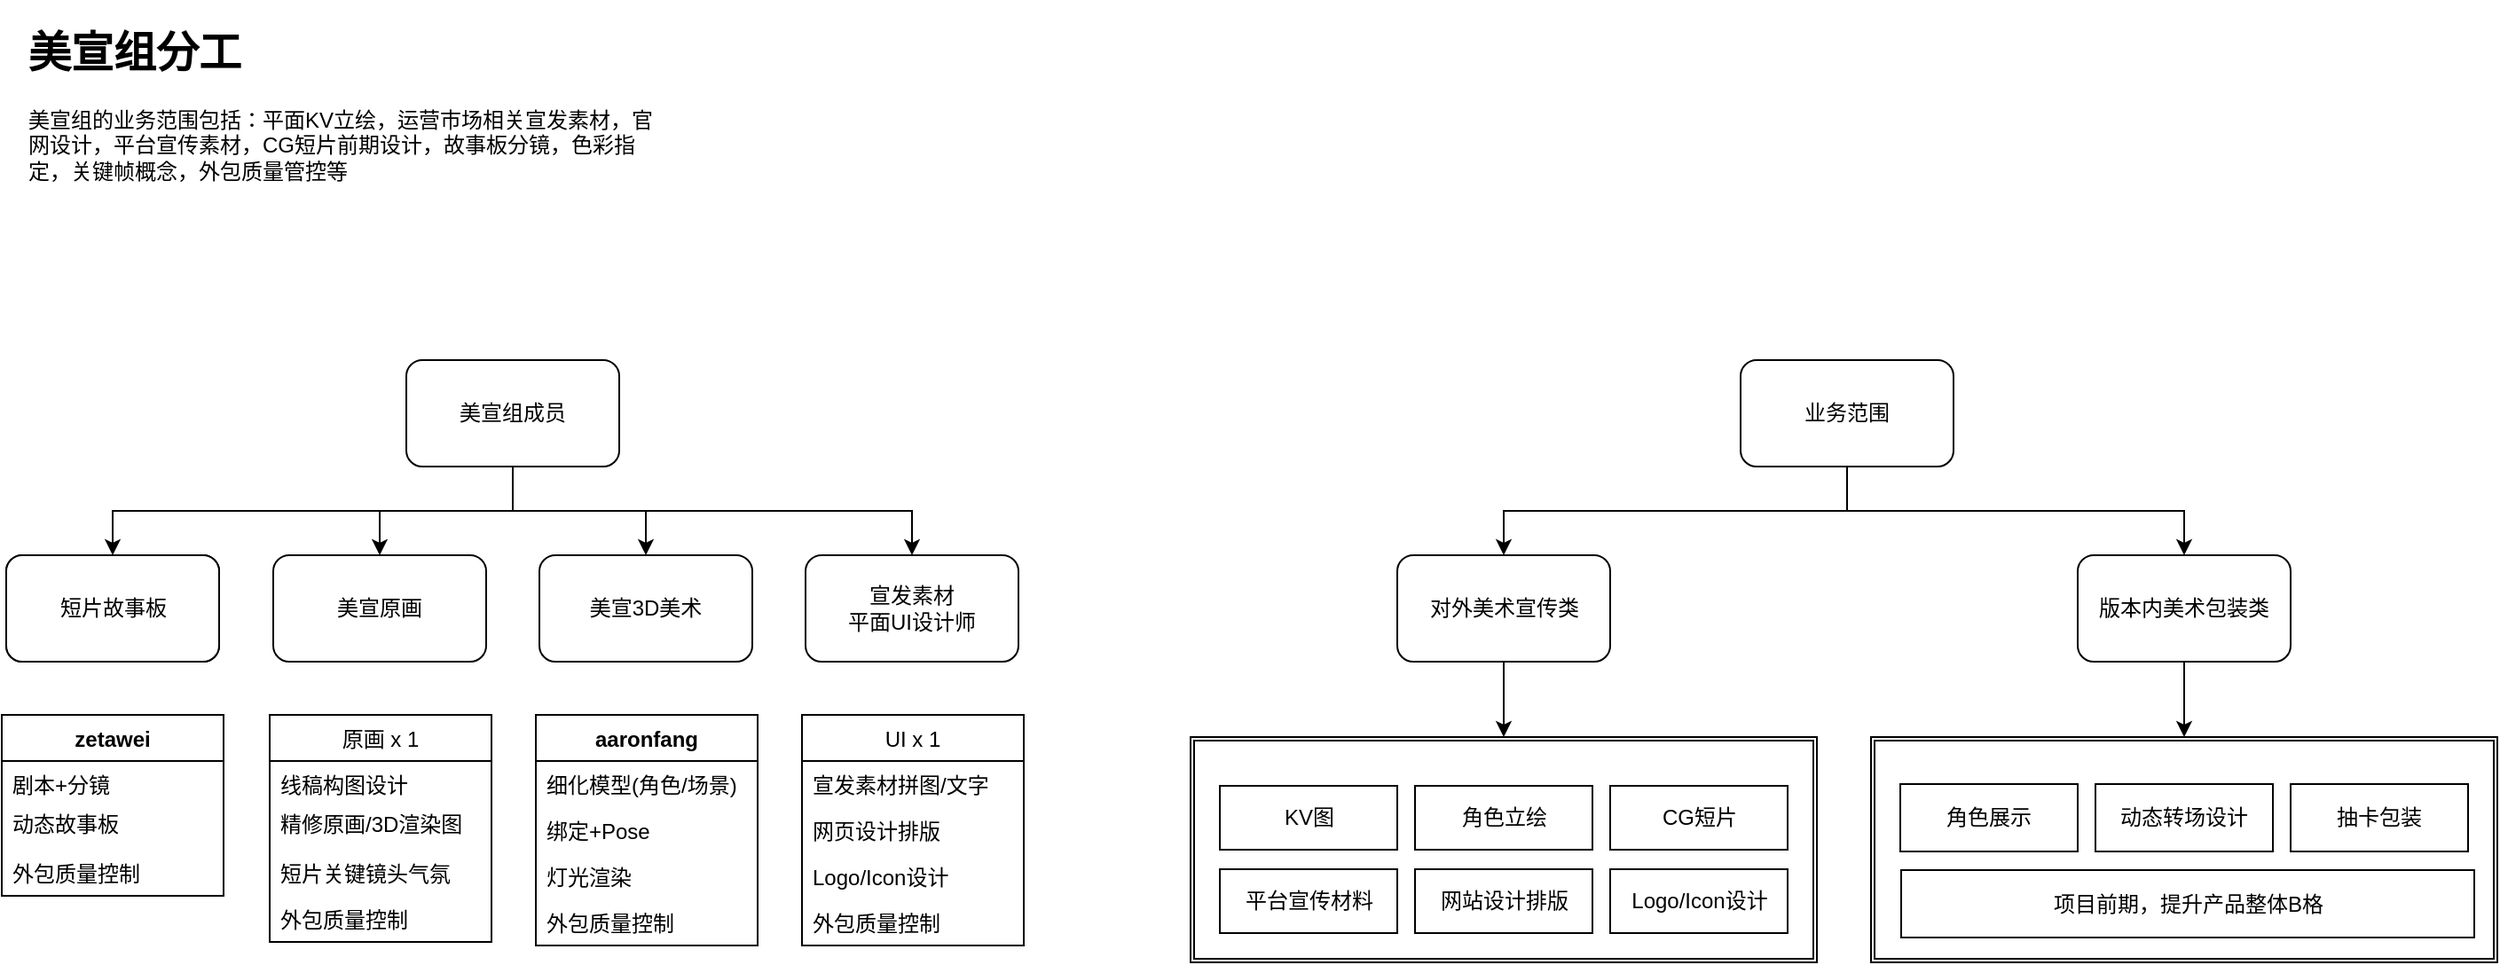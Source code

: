<mxfile pages="2" version="11.2.6" type="github"><diagram id="38nZSXlLdrovjQywL_fY" name="CGTeamOrgChart"><mxGraphModel dx="1682" dy="1141" grid="1" gridSize="10" guides="1" tooltips="1" connect="1" arrows="1" fold="1" page="1" pageScale="1" pageWidth="1700" pageHeight="1100" math="0" shadow="0"><root><mxCell id="TQu44AUg1biuuH6ZgIkH-0"/><mxCell id="TQu44AUg1biuuH6ZgIkH-1" parent="TQu44AUg1biuuH6ZgIkH-0"/><mxCell id="Oaubw9j_2im046E-6SeU-11" style="edgeStyle=orthogonalEdgeStyle;rounded=0;orthogonalLoop=1;jettySize=auto;html=1;exitX=0.5;exitY=1;exitDx=0;exitDy=0;entryX=0.5;entryY=0;entryDx=0;entryDy=0;" edge="1" parent="TQu44AUg1biuuH6ZgIkH-1" source="Oaubw9j_2im046E-6SeU-1" target="Oaubw9j_2im046E-6SeU-2"><mxGeometry relative="1" as="geometry"/></mxCell><mxCell id="Oaubw9j_2im046E-6SeU-12" style="edgeStyle=orthogonalEdgeStyle;rounded=0;orthogonalLoop=1;jettySize=auto;html=1;exitX=0.5;exitY=1;exitDx=0;exitDy=0;" edge="1" parent="TQu44AUg1biuuH6ZgIkH-1" source="Oaubw9j_2im046E-6SeU-1" target="Oaubw9j_2im046E-6SeU-3"><mxGeometry relative="1" as="geometry"/></mxCell><mxCell id="Oaubw9j_2im046E-6SeU-13" style="edgeStyle=orthogonalEdgeStyle;rounded=0;orthogonalLoop=1;jettySize=auto;html=1;exitX=0.5;exitY=1;exitDx=0;exitDy=0;entryX=0.5;entryY=0;entryDx=0;entryDy=0;" edge="1" parent="TQu44AUg1biuuH6ZgIkH-1" source="Oaubw9j_2im046E-6SeU-1" target="Oaubw9j_2im046E-6SeU-4"><mxGeometry relative="1" as="geometry"/></mxCell><mxCell id="Oaubw9j_2im046E-6SeU-106" style="edgeStyle=orthogonalEdgeStyle;rounded=0;orthogonalLoop=1;jettySize=auto;html=1;exitX=0.5;exitY=1;exitDx=0;exitDy=0;entryX=0.5;entryY=0;entryDx=0;entryDy=0;" edge="1" parent="TQu44AUg1biuuH6ZgIkH-1" source="Oaubw9j_2im046E-6SeU-1" target="Oaubw9j_2im046E-6SeU-101"><mxGeometry relative="1" as="geometry"/></mxCell><mxCell id="Oaubw9j_2im046E-6SeU-1" value="美宣组成员" style="rounded=1;whiteSpace=wrap;html=1;" vertex="1" parent="TQu44AUg1biuuH6ZgIkH-1"><mxGeometry x="298" y="243" width="120" height="60" as="geometry"/></mxCell><mxCell id="Oaubw9j_2im046E-6SeU-2" value="美宣原画" style="rounded=1;whiteSpace=wrap;html=1;" vertex="1" parent="TQu44AUg1biuuH6ZgIkH-1"><mxGeometry x="223" y="353" width="120" height="60" as="geometry"/></mxCell><mxCell id="Oaubw9j_2im046E-6SeU-3" value="美宣3D美术" style="rounded=1;whiteSpace=wrap;html=1;" vertex="1" parent="TQu44AUg1biuuH6ZgIkH-1"><mxGeometry x="373" y="353" width="120" height="60" as="geometry"/></mxCell><mxCell id="Oaubw9j_2im046E-6SeU-4" value="宣发素材&lt;br&gt;平面UI设计师" style="rounded=1;whiteSpace=wrap;html=1;" vertex="1" parent="TQu44AUg1biuuH6ZgIkH-1"><mxGeometry x="523" y="353" width="120" height="60" as="geometry"/></mxCell><mxCell id="Oaubw9j_2im046E-6SeU-9" value="&lt;h1&gt;美宣组分工&lt;/h1&gt;&lt;p&gt;美宣组的业务范围包括：&lt;span&gt;平面KV立绘，运营市场相关宣发素材，官网设计，平台宣传素材，CG短片前期设计，故事板分镜，色彩指定，关键帧概念，外包质量管控等&lt;/span&gt;&lt;/p&gt;" style="text;html=1;strokeColor=none;fillColor=none;spacing=5;spacingTop=-20;whiteSpace=wrap;overflow=hidden;rounded=0;" vertex="1" parent="TQu44AUg1biuuH6ZgIkH-1"><mxGeometry x="80" y="50" width="370" height="120" as="geometry"/></mxCell><mxCell id="Oaubw9j_2im046E-6SeU-18" value="原画 x 1" style="swimlane;fontStyle=0;childLayout=stackLayout;horizontal=1;startSize=26;fillColor=none;horizontalStack=0;resizeParent=1;resizeParentMax=0;resizeLast=0;collapsible=1;marginBottom=0;" vertex="1" parent="TQu44AUg1biuuH6ZgIkH-1"><mxGeometry x="221" y="443" width="125" height="128" as="geometry"><mxRectangle x="295" y="460" width="80" height="26" as="alternateBounds"/></mxGeometry></mxCell><mxCell id="Oaubw9j_2im046E-6SeU-19" value="线稿构图设计" style="text;strokeColor=none;fillColor=none;align=left;verticalAlign=top;spacingLeft=4;spacingRight=4;overflow=hidden;rotatable=0;points=[[0,0.5],[1,0.5]];portConstraint=eastwest;" vertex="1" parent="Oaubw9j_2im046E-6SeU-18"><mxGeometry y="26" width="125" height="22" as="geometry"/></mxCell><mxCell id="Oaubw9j_2im046E-6SeU-20" value="精修原画/3D渲染图" style="text;strokeColor=none;fillColor=none;align=left;verticalAlign=top;spacingLeft=4;spacingRight=4;overflow=hidden;rotatable=0;points=[[0,0.5],[1,0.5]];portConstraint=eastwest;" vertex="1" parent="Oaubw9j_2im046E-6SeU-18"><mxGeometry y="48" width="125" height="28" as="geometry"/></mxCell><mxCell id="Oaubw9j_2im046E-6SeU-93" value="短片关键镜头气氛" style="text;strokeColor=none;fillColor=none;align=left;verticalAlign=top;spacingLeft=4;spacingRight=4;overflow=hidden;rotatable=0;points=[[0,0.5],[1,0.5]];portConstraint=eastwest;" vertex="1" parent="Oaubw9j_2im046E-6SeU-18"><mxGeometry y="76" width="125" height="26" as="geometry"/></mxCell><mxCell id="Oaubw9j_2im046E-6SeU-21" value="外包质量控制" style="text;strokeColor=none;fillColor=none;align=left;verticalAlign=top;spacingLeft=4;spacingRight=4;overflow=hidden;rotatable=0;points=[[0,0.5],[1,0.5]];portConstraint=eastwest;" vertex="1" parent="Oaubw9j_2im046E-6SeU-18"><mxGeometry y="102" width="125" height="26" as="geometry"/></mxCell><mxCell id="Oaubw9j_2im046E-6SeU-24" value="aaronfang" style="swimlane;fontStyle=1;childLayout=stackLayout;horizontal=1;startSize=26;fillColor=none;horizontalStack=0;resizeParent=1;resizeParentMax=0;resizeLast=0;collapsible=1;marginBottom=0;" vertex="1" parent="TQu44AUg1biuuH6ZgIkH-1"><mxGeometry x="371" y="443" width="125" height="130" as="geometry"/></mxCell><mxCell id="Oaubw9j_2im046E-6SeU-25" value="细化模型(角色/场景)" style="text;strokeColor=none;fillColor=none;align=left;verticalAlign=top;spacingLeft=4;spacingRight=4;overflow=hidden;rotatable=0;points=[[0,0.5],[1,0.5]];portConstraint=eastwest;" vertex="1" parent="Oaubw9j_2im046E-6SeU-24"><mxGeometry y="26" width="125" height="26" as="geometry"/></mxCell><mxCell id="Oaubw9j_2im046E-6SeU-26" value="绑定+Pose" style="text;strokeColor=none;fillColor=none;align=left;verticalAlign=top;spacingLeft=4;spacingRight=4;overflow=hidden;rotatable=0;points=[[0,0.5],[1,0.5]];portConstraint=eastwest;" vertex="1" parent="Oaubw9j_2im046E-6SeU-24"><mxGeometry y="52" width="125" height="26" as="geometry"/></mxCell><mxCell id="Oaubw9j_2im046E-6SeU-27" value="灯光渲染" style="text;strokeColor=none;fillColor=none;align=left;verticalAlign=top;spacingLeft=4;spacingRight=4;overflow=hidden;rotatable=0;points=[[0,0.5],[1,0.5]];portConstraint=eastwest;" vertex="1" parent="Oaubw9j_2im046E-6SeU-24"><mxGeometry y="78" width="125" height="26" as="geometry"/></mxCell><mxCell id="Oaubw9j_2im046E-6SeU-85" value="外包质量控制" style="text;strokeColor=none;fillColor=none;align=left;verticalAlign=top;spacingLeft=4;spacingRight=4;overflow=hidden;rotatable=0;points=[[0,0.5],[1,0.5]];portConstraint=eastwest;" vertex="1" parent="Oaubw9j_2im046E-6SeU-24"><mxGeometry y="104" width="125" height="26" as="geometry"/></mxCell><mxCell id="Oaubw9j_2im046E-6SeU-28" value="UI x 1" style="swimlane;fontStyle=0;childLayout=stackLayout;horizontal=1;startSize=26;fillColor=none;horizontalStack=0;resizeParent=1;resizeParentMax=0;resizeLast=0;collapsible=1;marginBottom=0;" vertex="1" parent="TQu44AUg1biuuH6ZgIkH-1"><mxGeometry x="521" y="443" width="125" height="130" as="geometry"/></mxCell><mxCell id="Oaubw9j_2im046E-6SeU-29" value="宣发素材拼图/文字" style="text;strokeColor=none;fillColor=none;align=left;verticalAlign=top;spacingLeft=4;spacingRight=4;overflow=hidden;rotatable=0;points=[[0,0.5],[1,0.5]];portConstraint=eastwest;" vertex="1" parent="Oaubw9j_2im046E-6SeU-28"><mxGeometry y="26" width="125" height="26" as="geometry"/></mxCell><mxCell id="Oaubw9j_2im046E-6SeU-30" value="网页设计排版" style="text;strokeColor=none;fillColor=none;align=left;verticalAlign=top;spacingLeft=4;spacingRight=4;overflow=hidden;rotatable=0;points=[[0,0.5],[1,0.5]];portConstraint=eastwest;" vertex="1" parent="Oaubw9j_2im046E-6SeU-28"><mxGeometry y="52" width="125" height="26" as="geometry"/></mxCell><mxCell id="Oaubw9j_2im046E-6SeU-31" value="Logo/Icon设计" style="text;strokeColor=none;fillColor=none;align=left;verticalAlign=top;spacingLeft=4;spacingRight=4;overflow=hidden;rotatable=0;points=[[0,0.5],[1,0.5]];portConstraint=eastwest;" vertex="1" parent="Oaubw9j_2im046E-6SeU-28"><mxGeometry y="78" width="125" height="26" as="geometry"/></mxCell><mxCell id="Oaubw9j_2im046E-6SeU-86" value="外包质量控制" style="text;strokeColor=none;fillColor=none;align=left;verticalAlign=top;spacingLeft=4;spacingRight=4;overflow=hidden;rotatable=0;points=[[0,0.5],[1,0.5]];portConstraint=eastwest;" vertex="1" parent="Oaubw9j_2im046E-6SeU-28"><mxGeometry y="104" width="125" height="26" as="geometry"/></mxCell><mxCell id="Oaubw9j_2im046E-6SeU-96" value="短片故事板" style="rounded=1;whiteSpace=wrap;html=1;" vertex="1" parent="TQu44AUg1biuuH6ZgIkH-1"><mxGeometry x="72.5" y="353" width="120" height="60" as="geometry"/></mxCell><mxCell id="Oaubw9j_2im046E-6SeU-97" value="zetawei" style="swimlane;fontStyle=1;childLayout=stackLayout;horizontal=1;startSize=26;fillColor=none;horizontalStack=0;resizeParent=1;resizeParentMax=0;resizeLast=0;collapsible=1;marginBottom=0;" vertex="1" parent="TQu44AUg1biuuH6ZgIkH-1"><mxGeometry x="70" y="443" width="125" height="102" as="geometry"><mxRectangle x="295" y="460" width="80" height="26" as="alternateBounds"/></mxGeometry></mxCell><mxCell id="Oaubw9j_2im046E-6SeU-98" value="剧本+分镜" style="text;strokeColor=none;fillColor=none;align=left;verticalAlign=top;spacingLeft=4;spacingRight=4;overflow=hidden;rotatable=0;points=[[0,0.5],[1,0.5]];portConstraint=eastwest;" vertex="1" parent="Oaubw9j_2im046E-6SeU-97"><mxGeometry y="26" width="125" height="22" as="geometry"/></mxCell><mxCell id="Oaubw9j_2im046E-6SeU-100" value="动态故事板" style="text;strokeColor=none;fillColor=none;align=left;verticalAlign=top;spacingLeft=4;spacingRight=4;overflow=hidden;rotatable=0;points=[[0,0.5],[1,0.5]];portConstraint=eastwest;" vertex="1" parent="Oaubw9j_2im046E-6SeU-97"><mxGeometry y="48" width="125" height="28" as="geometry"/></mxCell><mxCell id="Oaubw9j_2im046E-6SeU-109" value="外包质量控制" style="text;strokeColor=none;fillColor=none;align=left;verticalAlign=top;spacingLeft=4;spacingRight=4;overflow=hidden;rotatable=0;points=[[0,0.5],[1,0.5]];portConstraint=eastwest;" vertex="1" parent="Oaubw9j_2im046E-6SeU-97"><mxGeometry y="76" width="125" height="26" as="geometry"/></mxCell><mxCell id="Oaubw9j_2im046E-6SeU-101" value="短片故事板" style="rounded=1;whiteSpace=wrap;html=1;" vertex="1" parent="TQu44AUg1biuuH6ZgIkH-1"><mxGeometry x="72.5" y="353" width="120" height="60" as="geometry"/></mxCell><mxCell id="Oaubw9j_2im046E-6SeU-132" style="edgeStyle=orthogonalEdgeStyle;rounded=0;orthogonalLoop=1;jettySize=auto;html=1;exitX=0.5;exitY=1;exitDx=0;exitDy=0;entryX=0.5;entryY=0;entryDx=0;entryDy=0;" edge="1" parent="TQu44AUg1biuuH6ZgIkH-1" source="Oaubw9j_2im046E-6SeU-107" target="Oaubw9j_2im046E-6SeU-128"><mxGeometry relative="1" as="geometry"/></mxCell><mxCell id="Oaubw9j_2im046E-6SeU-107" value="对外美术宣传类" style="rounded=1;whiteSpace=wrap;html=1;" vertex="1" parent="TQu44AUg1biuuH6ZgIkH-1"><mxGeometry x="856.5" y="353" width="120" height="60" as="geometry"/></mxCell><mxCell id="Oaubw9j_2im046E-6SeU-133" style="edgeStyle=orthogonalEdgeStyle;rounded=0;orthogonalLoop=1;jettySize=auto;html=1;exitX=0.5;exitY=1;exitDx=0;exitDy=0;entryX=0.5;entryY=0;entryDx=0;entryDy=0;" edge="1" parent="TQu44AUg1biuuH6ZgIkH-1" source="Oaubw9j_2im046E-6SeU-108" target="Oaubw9j_2im046E-6SeU-129"><mxGeometry relative="1" as="geometry"/></mxCell><mxCell id="Oaubw9j_2im046E-6SeU-108" value="版本内美术包装类" style="rounded=1;whiteSpace=wrap;html=1;" vertex="1" parent="TQu44AUg1biuuH6ZgIkH-1"><mxGeometry x="1240" y="353" width="120" height="60" as="geometry"/></mxCell><mxCell id="Oaubw9j_2im046E-6SeU-122" style="edgeStyle=orthogonalEdgeStyle;rounded=0;orthogonalLoop=1;jettySize=auto;html=1;exitX=0.5;exitY=1;exitDx=0;exitDy=0;" edge="1" parent="TQu44AUg1biuuH6ZgIkH-1" source="Oaubw9j_2im046E-6SeU-110" target="Oaubw9j_2im046E-6SeU-107"><mxGeometry relative="1" as="geometry"/></mxCell><mxCell id="Oaubw9j_2im046E-6SeU-134" style="edgeStyle=orthogonalEdgeStyle;rounded=0;orthogonalLoop=1;jettySize=auto;html=1;exitX=0.5;exitY=1;exitDx=0;exitDy=0;entryX=0.5;entryY=0;entryDx=0;entryDy=0;" edge="1" parent="TQu44AUg1biuuH6ZgIkH-1" source="Oaubw9j_2im046E-6SeU-110" target="Oaubw9j_2im046E-6SeU-108"><mxGeometry relative="1" as="geometry"/></mxCell><mxCell id="Oaubw9j_2im046E-6SeU-110" value="业务范围" style="rounded=1;whiteSpace=wrap;html=1;" vertex="1" parent="TQu44AUg1biuuH6ZgIkH-1"><mxGeometry x="1050" y="243" width="120" height="60" as="geometry"/></mxCell><mxCell id="Oaubw9j_2im046E-6SeU-130" value="" style="group" vertex="1" connectable="0" parent="TQu44AUg1biuuH6ZgIkH-1"><mxGeometry x="740" y="455.5" width="353" height="127" as="geometry"/></mxCell><mxCell id="Oaubw9j_2im046E-6SeU-128" value="" style="shape=ext;double=1;rounded=0;whiteSpace=wrap;html=1;" vertex="1" parent="Oaubw9j_2im046E-6SeU-130"><mxGeometry width="353" height="127" as="geometry"/></mxCell><mxCell id="Oaubw9j_2im046E-6SeU-113" value="KV图" style="rounded=0;whiteSpace=wrap;html=1;" vertex="1" parent="Oaubw9j_2im046E-6SeU-130"><mxGeometry x="16.5" y="27.5" width="100" height="36" as="geometry"/></mxCell><mxCell id="Oaubw9j_2im046E-6SeU-115" value="角色立绘" style="rounded=0;whiteSpace=wrap;html=1;" vertex="1" parent="Oaubw9j_2im046E-6SeU-130"><mxGeometry x="126.5" y="27.5" width="100" height="36" as="geometry"/></mxCell><mxCell id="Oaubw9j_2im046E-6SeU-118" value="CG短片" style="rounded=0;whiteSpace=wrap;html=1;" vertex="1" parent="Oaubw9j_2im046E-6SeU-130"><mxGeometry x="236.5" y="27.5" width="100" height="36" as="geometry"/></mxCell><mxCell id="Oaubw9j_2im046E-6SeU-119" value="平台宣传材料" style="rounded=0;whiteSpace=wrap;html=1;" vertex="1" parent="Oaubw9j_2im046E-6SeU-130"><mxGeometry x="16.5" y="74.5" width="100" height="36" as="geometry"/></mxCell><mxCell id="Oaubw9j_2im046E-6SeU-120" value="网站设计排版" style="rounded=0;whiteSpace=wrap;html=1;" vertex="1" parent="Oaubw9j_2im046E-6SeU-130"><mxGeometry x="126.5" y="74.5" width="100" height="36" as="geometry"/></mxCell><mxCell id="Oaubw9j_2im046E-6SeU-121" value="Logo/Icon设计" style="rounded=0;whiteSpace=wrap;html=1;" vertex="1" parent="Oaubw9j_2im046E-6SeU-130"><mxGeometry x="236.5" y="74.5" width="100" height="36" as="geometry"/></mxCell><mxCell id="Oaubw9j_2im046E-6SeU-131" value="" style="group" vertex="1" connectable="0" parent="TQu44AUg1biuuH6ZgIkH-1"><mxGeometry x="1123.5" y="455.5" width="353" height="127" as="geometry"/></mxCell><mxCell id="Oaubw9j_2im046E-6SeU-129" value="" style="shape=ext;double=1;rounded=0;whiteSpace=wrap;html=1;" vertex="1" parent="Oaubw9j_2im046E-6SeU-131"><mxGeometry width="353" height="127" as="geometry"/></mxCell><mxCell id="Oaubw9j_2im046E-6SeU-114" value="动态转场设计" style="rounded=0;whiteSpace=wrap;html=1;" vertex="1" parent="Oaubw9j_2im046E-6SeU-131"><mxGeometry x="126.5" y="26.5" width="100" height="38" as="geometry"/></mxCell><mxCell id="Oaubw9j_2im046E-6SeU-116" value="角色展示" style="rounded=0;whiteSpace=wrap;html=1;" vertex="1" parent="Oaubw9j_2im046E-6SeU-131"><mxGeometry x="16.5" y="26.5" width="100" height="38" as="geometry"/></mxCell><mxCell id="Oaubw9j_2im046E-6SeU-117" value="抽卡包装" style="rounded=0;whiteSpace=wrap;html=1;" vertex="1" parent="Oaubw9j_2im046E-6SeU-131"><mxGeometry x="236.5" y="26.5" width="100" height="38" as="geometry"/></mxCell><mxCell id="Oaubw9j_2im046E-6SeU-135" value="项目前期，提升产品整体B格" style="rounded=0;whiteSpace=wrap;html=1;" vertex="1" parent="Oaubw9j_2im046E-6SeU-131"><mxGeometry x="17" y="75" width="323" height="38" as="geometry"/></mxCell></root></mxGraphModel></diagram><diagram name="CharRenderFlow" id="74e2e168-ea6b-b213-b513-2b3c1d86103e"><mxGraphModel dx="1793" dy="1852" grid="1" gridSize="10" guides="1" tooltips="1" connect="1" arrows="1" fold="1" page="1" pageScale="1" pageWidth="1700" pageHeight="1100" background="#ffffff" math="0" shadow="0"><root><mxCell id="0"/><mxCell id="1" parent="0"/><mxCell id="2BbcJWQG_6D3TOpRMW-o-15" style="edgeStyle=orthogonalEdgeStyle;rounded=0;orthogonalLoop=1;jettySize=auto;html=1;exitX=1;exitY=0.5;exitDx=0;exitDy=0;entryX=0;entryY=0.5;entryDx=0;entryDy=0;" parent="1" source="2BbcJWQG_6D3TOpRMW-o-1" target="2BbcJWQG_6D3TOpRMW-o-7" edge="1"><mxGeometry relative="1" as="geometry"/></mxCell><mxCell id="2BbcJWQG_6D3TOpRMW-o-1" value="ZBrush High-Rez Model" style="rounded=1;whiteSpace=wrap;html=1;" parent="1" vertex="1"><mxGeometry x="40" y="390" width="120" height="60" as="geometry"/></mxCell><mxCell id="2BbcJWQG_6D3TOpRMW-o-18" style="edgeStyle=orthogonalEdgeStyle;rounded=0;orthogonalLoop=1;jettySize=auto;html=1;exitX=1;exitY=0.5;exitDx=0;exitDy=0;" parent="1" source="2BbcJWQG_6D3TOpRMW-o-2" target="2BbcJWQG_6D3TOpRMW-o-8" edge="1"><mxGeometry relative="1" as="geometry"/></mxCell><mxCell id="2BbcJWQG_6D3TOpRMW-o-23" style="edgeStyle=orthogonalEdgeStyle;rounded=0;orthogonalLoop=1;jettySize=auto;html=1;exitX=0.5;exitY=1;exitDx=0;exitDy=0;entryX=0;entryY=0.5;entryDx=0;entryDy=0;" parent="1" source="2BbcJWQG_6D3TOpRMW-o-2" target="2BbcJWQG_6D3TOpRMW-o-10" edge="1"><mxGeometry relative="1" as="geometry"/></mxCell><mxCell id="2BbcJWQG_6D3TOpRMW-o-24" style="edgeStyle=orthogonalEdgeStyle;rounded=0;orthogonalLoop=1;jettySize=auto;html=1;exitX=0.5;exitY=1;exitDx=0;exitDy=0;entryX=0;entryY=0.5;entryDx=0;entryDy=0;" parent="1" source="2BbcJWQG_6D3TOpRMW-o-2" target="2BbcJWQG_6D3TOpRMW-o-11" edge="1"><mxGeometry relative="1" as="geometry"/></mxCell><mxCell id="2BbcJWQG_6D3TOpRMW-o-26" style="edgeStyle=orthogonalEdgeStyle;rounded=0;orthogonalLoop=1;jettySize=auto;html=1;exitX=0.5;exitY=1;exitDx=0;exitDy=0;entryX=0;entryY=0.5;entryDx=0;entryDy=0;" parent="1" source="2BbcJWQG_6D3TOpRMW-o-2" target="2BbcJWQG_6D3TOpRMW-o-25" edge="1"><mxGeometry relative="1" as="geometry"/></mxCell><mxCell id="2BbcJWQG_6D3TOpRMW-o-2" value="Bake Polypaint to Texture" style="rounded=1;whiteSpace=wrap;html=1;" parent="1" vertex="1"><mxGeometry x="525" y="390" width="120" height="60" as="geometry"/></mxCell><mxCell id="2BbcJWQG_6D3TOpRMW-o-20" style="edgeStyle=orthogonalEdgeStyle;rounded=0;orthogonalLoop=1;jettySize=auto;html=1;exitX=1;exitY=0.5;exitDx=0;exitDy=0;entryX=0;entryY=0.5;entryDx=0;entryDy=0;" parent="1" source="2BbcJWQG_6D3TOpRMW-o-3" target="2BbcJWQG_6D3TOpRMW-o-4" edge="1"><mxGeometry relative="1" as="geometry"/></mxCell><mxCell id="2BbcJWQG_6D3TOpRMW-o-3" value="Maya Rigging and Create Poses" style="rounded=1;whiteSpace=wrap;html=1;" parent="1" vertex="1"><mxGeometry x="850" y="390" width="120" height="60" as="geometry"/></mxCell><mxCell id="2BbcJWQG_6D3TOpRMW-o-21" style="edgeStyle=orthogonalEdgeStyle;rounded=0;orthogonalLoop=1;jettySize=auto;html=1;exitX=1;exitY=0.5;exitDx=0;exitDy=0;entryX=0;entryY=0.5;entryDx=0;entryDy=0;" parent="1" source="2BbcJWQG_6D3TOpRMW-o-4" target="2BbcJWQG_6D3TOpRMW-o-9" edge="1"><mxGeometry relative="1" as="geometry"/></mxCell><mxCell id="2BbcJWQG_6D3TOpRMW-o-4" value="TransPose back to High-Rez" style="rounded=1;whiteSpace=wrap;html=1;" parent="1" vertex="1"><mxGeometry x="1013" y="390" width="120" height="60" as="geometry"/></mxCell><mxCell id="2BbcJWQG_6D3TOpRMW-o-17" style="edgeStyle=orthogonalEdgeStyle;rounded=0;orthogonalLoop=1;jettySize=auto;html=1;exitX=1;exitY=0.5;exitDx=0;exitDy=0;entryX=0;entryY=0.5;entryDx=0;entryDy=0;" parent="1" source="2BbcJWQG_6D3TOpRMW-o-5" target="2BbcJWQG_6D3TOpRMW-o-2" edge="1"><mxGeometry relative="1" as="geometry"/></mxCell><mxCell id="2BbcJWQG_6D3TOpRMW-o-5" value="ZBrush UV Master" style="rounded=1;whiteSpace=wrap;html=1;" parent="1" vertex="1"><mxGeometry x="360" y="390" width="120" height="60" as="geometry"/></mxCell><mxCell id="2BbcJWQG_6D3TOpRMW-o-31" style="edgeStyle=orthogonalEdgeStyle;rounded=0;orthogonalLoop=1;jettySize=auto;html=1;exitX=1;exitY=0.5;exitDx=0;exitDy=0;" parent="1" source="2BbcJWQG_6D3TOpRMW-o-6" edge="1"><mxGeometry relative="1" as="geometry"><mxPoint x="1010" y="600" as="targetPoint"/></mxGeometry></mxCell><mxCell id="2BbcJWQG_6D3TOpRMW-o-6" value="Substance Painter Texturing" style="rounded=1;whiteSpace=wrap;html=1;" parent="1" vertex="1"><mxGeometry x="850" y="570" width="120" height="60" as="geometry"/></mxCell><mxCell id="2BbcJWQG_6D3TOpRMW-o-16" style="edgeStyle=orthogonalEdgeStyle;rounded=0;orthogonalLoop=1;jettySize=auto;html=1;exitX=1;exitY=0.5;exitDx=0;exitDy=0;entryX=0;entryY=0.5;entryDx=0;entryDy=0;" parent="1" source="2BbcJWQG_6D3TOpRMW-o-7" target="2BbcJWQG_6D3TOpRMW-o-5" edge="1"><mxGeometry relative="1" as="geometry"/></mxCell><mxCell id="2BbcJWQG_6D3TOpRMW-o-7" value="ZBrush Polypaint Base Color" style="rounded=1;whiteSpace=wrap;html=1;" parent="1" vertex="1"><mxGeometry x="200" y="390" width="120" height="60" as="geometry"/></mxCell><mxCell id="2BbcJWQG_6D3TOpRMW-o-19" style="edgeStyle=orthogonalEdgeStyle;rounded=0;orthogonalLoop=1;jettySize=auto;html=1;exitX=1;exitY=0.5;exitDx=0;exitDy=0;" parent="1" source="2BbcJWQG_6D3TOpRMW-o-8" target="2BbcJWQG_6D3TOpRMW-o-3" edge="1"><mxGeometry relative="1" as="geometry"/></mxCell><mxCell id="2BbcJWQG_6D3TOpRMW-o-8" value="TransPose Master to Low-Rez Tpose" style="rounded=1;whiteSpace=wrap;html=1;" parent="1" vertex="1"><mxGeometry x="690" y="390" width="120" height="60" as="geometry"/></mxCell><mxCell id="2BbcJWQG_6D3TOpRMW-o-22" style="edgeStyle=orthogonalEdgeStyle;rounded=0;orthogonalLoop=1;jettySize=auto;html=1;exitX=1;exitY=0.5;exitDx=0;exitDy=0;entryX=0;entryY=0.5;entryDx=0;entryDy=0;" parent="1" source="2BbcJWQG_6D3TOpRMW-o-9" target="2BbcJWQG_6D3TOpRMW-o-14" edge="1"><mxGeometry relative="1" as="geometry"/></mxCell><mxCell id="2BbcJWQG_6D3TOpRMW-o-9" value="Export Render-Ready Model" style="rounded=1;whiteSpace=wrap;html=1;" parent="1" vertex="1"><mxGeometry x="1347" y="390" width="120" height="60" as="geometry"/></mxCell><mxCell id="2BbcJWQG_6D3TOpRMW-o-27" style="edgeStyle=orthogonalEdgeStyle;rounded=0;orthogonalLoop=1;jettySize=auto;html=1;exitX=1;exitY=0.5;exitDx=0;exitDy=0;entryX=0;entryY=0.5;entryDx=0;entryDy=0;" parent="1" source="2BbcJWQG_6D3TOpRMW-o-10" target="2BbcJWQG_6D3TOpRMW-o-6" edge="1"><mxGeometry relative="1" as="geometry"/></mxCell><mxCell id="2BbcJWQG_6D3TOpRMW-o-10" value="Export High-Rez Model" style="rounded=1;whiteSpace=wrap;html=1;" parent="1" vertex="1"><mxGeometry x="690" y="490" width="120" height="60" as="geometry"/></mxCell><mxCell id="2BbcJWQG_6D3TOpRMW-o-28" style="edgeStyle=orthogonalEdgeStyle;rounded=0;orthogonalLoop=1;jettySize=auto;html=1;exitX=1;exitY=0.5;exitDx=0;exitDy=0;" parent="1" source="2BbcJWQG_6D3TOpRMW-o-11" target="2BbcJWQG_6D3TOpRMW-o-6" edge="1"><mxGeometry relative="1" as="geometry"/></mxCell><mxCell id="2BbcJWQG_6D3TOpRMW-o-11" value="Export Render-Ready Model" style="rounded=1;whiteSpace=wrap;html=1;" parent="1" vertex="1"><mxGeometry x="690" y="570" width="120" height="60" as="geometry"/></mxCell><mxCell id="2BbcJWQG_6D3TOpRMW-o-32" style="edgeStyle=orthogonalEdgeStyle;rounded=0;orthogonalLoop=1;jettySize=auto;html=1;exitX=1;exitY=0.5;exitDx=0;exitDy=0;entryX=0;entryY=0.5;entryDx=0;entryDy=0;" parent="1" source="2BbcJWQG_6D3TOpRMW-o-12" target="2BbcJWQG_6D3TOpRMW-o-14" edge="1"><mxGeometry relative="1" as="geometry"/></mxCell><mxCell id="2BbcJWQG_6D3TOpRMW-o-12" value="Export Textures" style="rounded=1;whiteSpace=wrap;html=1;" parent="1" vertex="1"><mxGeometry x="1013" y="570" width="120" height="60" as="geometry"/></mxCell><mxCell id="2BbcJWQG_6D3TOpRMW-o-14" value="Octane Render" style="rounded=1;whiteSpace=wrap;html=1;" parent="1" vertex="1"><mxGeometry x="1550" y="490" width="120" height="60" as="geometry"/></mxCell><mxCell id="2BbcJWQG_6D3TOpRMW-o-30" style="edgeStyle=orthogonalEdgeStyle;rounded=0;orthogonalLoop=1;jettySize=auto;html=1;exitX=1;exitY=0.5;exitDx=0;exitDy=0;entryX=0;entryY=0.5;entryDx=0;entryDy=0;" parent="1" source="2BbcJWQG_6D3TOpRMW-o-25" target="2BbcJWQG_6D3TOpRMW-o-6" edge="1"><mxGeometry relative="1" as="geometry"/></mxCell><mxCell id="2BbcJWQG_6D3TOpRMW-o-25" value="Export Base Color Texture" style="rounded=1;whiteSpace=wrap;html=1;" parent="1" vertex="1"><mxGeometry x="690" y="650" width="120" height="60" as="geometry"/></mxCell><mxCell id="2BbcJWQG_6D3TOpRMW-o-34" style="edgeStyle=orthogonalEdgeStyle;rounded=0;orthogonalLoop=1;jettySize=auto;html=1;exitX=0.5;exitY=1;exitDx=0;exitDy=0;entryX=0.5;entryY=0;entryDx=0;entryDy=0;dashed=1;" parent="1" source="2BbcJWQG_6D3TOpRMW-o-9" target="2BbcJWQG_6D3TOpRMW-o-6" edge="1"><mxGeometry relative="1" as="geometry"><Array as="points"><mxPoint x="1407" y="490"/><mxPoint x="910" y="490"/></Array></mxGeometry></mxCell><mxCell id="e6T4rCOpTi74Ag_Q12Wm-6" style="edgeStyle=orthogonalEdgeStyle;rounded=0;orthogonalLoop=1;jettySize=auto;html=1;exitX=0.5;exitY=0;exitDx=0;exitDy=0;entryX=0.5;entryY=1;entryDx=0;entryDy=0;" parent="1" source="2BbcJWQG_6D3TOpRMW-o-33" target="e6T4rCOpTi74Ag_Q12Wm-1" edge="1"><mxGeometry relative="1" as="geometry"/></mxCell><mxCell id="2BbcJWQG_6D3TOpRMW-o-33" value="Polish on Posed&lt;br&gt;High-Rez Model" style="rounded=1;whiteSpace=wrap;html=1;" parent="1" vertex="1"><mxGeometry x="1180" y="390" width="120" height="60" as="geometry"/></mxCell><mxCell id="e6T4rCOpTi74Ag_Q12Wm-4" style="edgeStyle=orthogonalEdgeStyle;rounded=0;orthogonalLoop=1;jettySize=auto;html=1;exitX=1;exitY=0.5;exitDx=0;exitDy=0;" parent="1" source="e6T4rCOpTi74Ag_Q12Wm-1" target="e6T4rCOpTi74Ag_Q12Wm-2" edge="1"><mxGeometry relative="1" as="geometry"/></mxCell><mxCell id="e6T4rCOpTi74Ag_Q12Wm-1" value="Xgen Grooming" style="rounded=1;whiteSpace=wrap;html=1;" parent="1" vertex="1"><mxGeometry x="1180" y="280" width="120" height="60" as="geometry"/></mxCell><mxCell id="e6T4rCOpTi74Ag_Q12Wm-3" style="edgeStyle=orthogonalEdgeStyle;rounded=0;orthogonalLoop=1;jettySize=auto;html=1;entryX=0;entryY=0.5;entryDx=0;entryDy=0;" parent="1" source="e6T4rCOpTi74Ag_Q12Wm-2" target="2BbcJWQG_6D3TOpRMW-o-14" edge="1"><mxGeometry relative="1" as="geometry"/></mxCell><mxCell id="e6T4rCOpTi74Ag_Q12Wm-2" value="Cache ABC" style="rounded=1;whiteSpace=wrap;html=1;" parent="1" vertex="1"><mxGeometry x="1347" y="280" width="120" height="60" as="geometry"/></mxCell></root></mxGraphModel></diagram></mxfile>